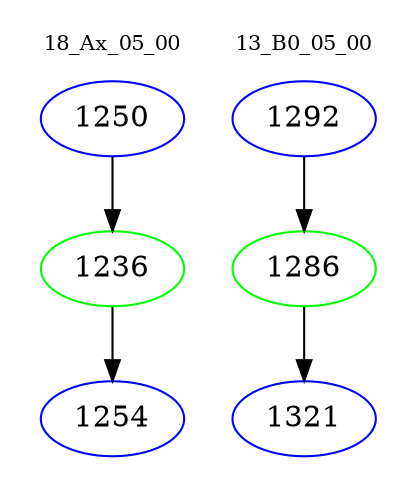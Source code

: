 digraph{
subgraph cluster_0 {
color = white
label = "18_Ax_05_00";
fontsize=10;
T0_1250 [label="1250", color="blue"]
T0_1250 -> T0_1236 [color="black"]
T0_1236 [label="1236", color="green"]
T0_1236 -> T0_1254 [color="black"]
T0_1254 [label="1254", color="blue"]
}
subgraph cluster_1 {
color = white
label = "13_B0_05_00";
fontsize=10;
T1_1292 [label="1292", color="blue"]
T1_1292 -> T1_1286 [color="black"]
T1_1286 [label="1286", color="green"]
T1_1286 -> T1_1321 [color="black"]
T1_1321 [label="1321", color="blue"]
}
}

